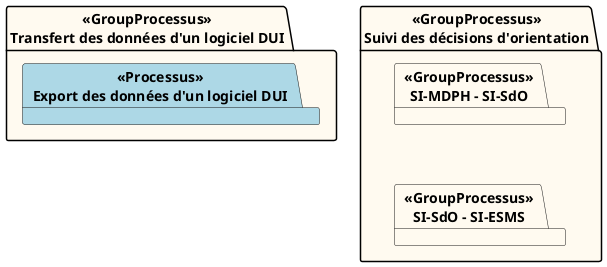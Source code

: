 @startuml

package "<<GroupProcessus>>\nTransfert des données d'un logiciel DUI" #FloralWhite {
    
        package "<<Processus>>\nExport des données d'un logiciel DUI" #LightBlue
}

package "<<GroupProcessus>>\nSuivi des décisions d'orientation" #FloralWhite {
    package "<<GroupProcessus>>\nSI-SdO - SI-ESMS" #FloralWhite
    package "<<GroupProcessus>>\nSI-MDPH - SI-SdO" #FloralWhite
}

[<<GroupProcessus>>\nSI-MDPH - SI-SdO] -[hidden]- [<<GroupProcessus>>\nSI-SdO - SI-ESMS]


@enduml